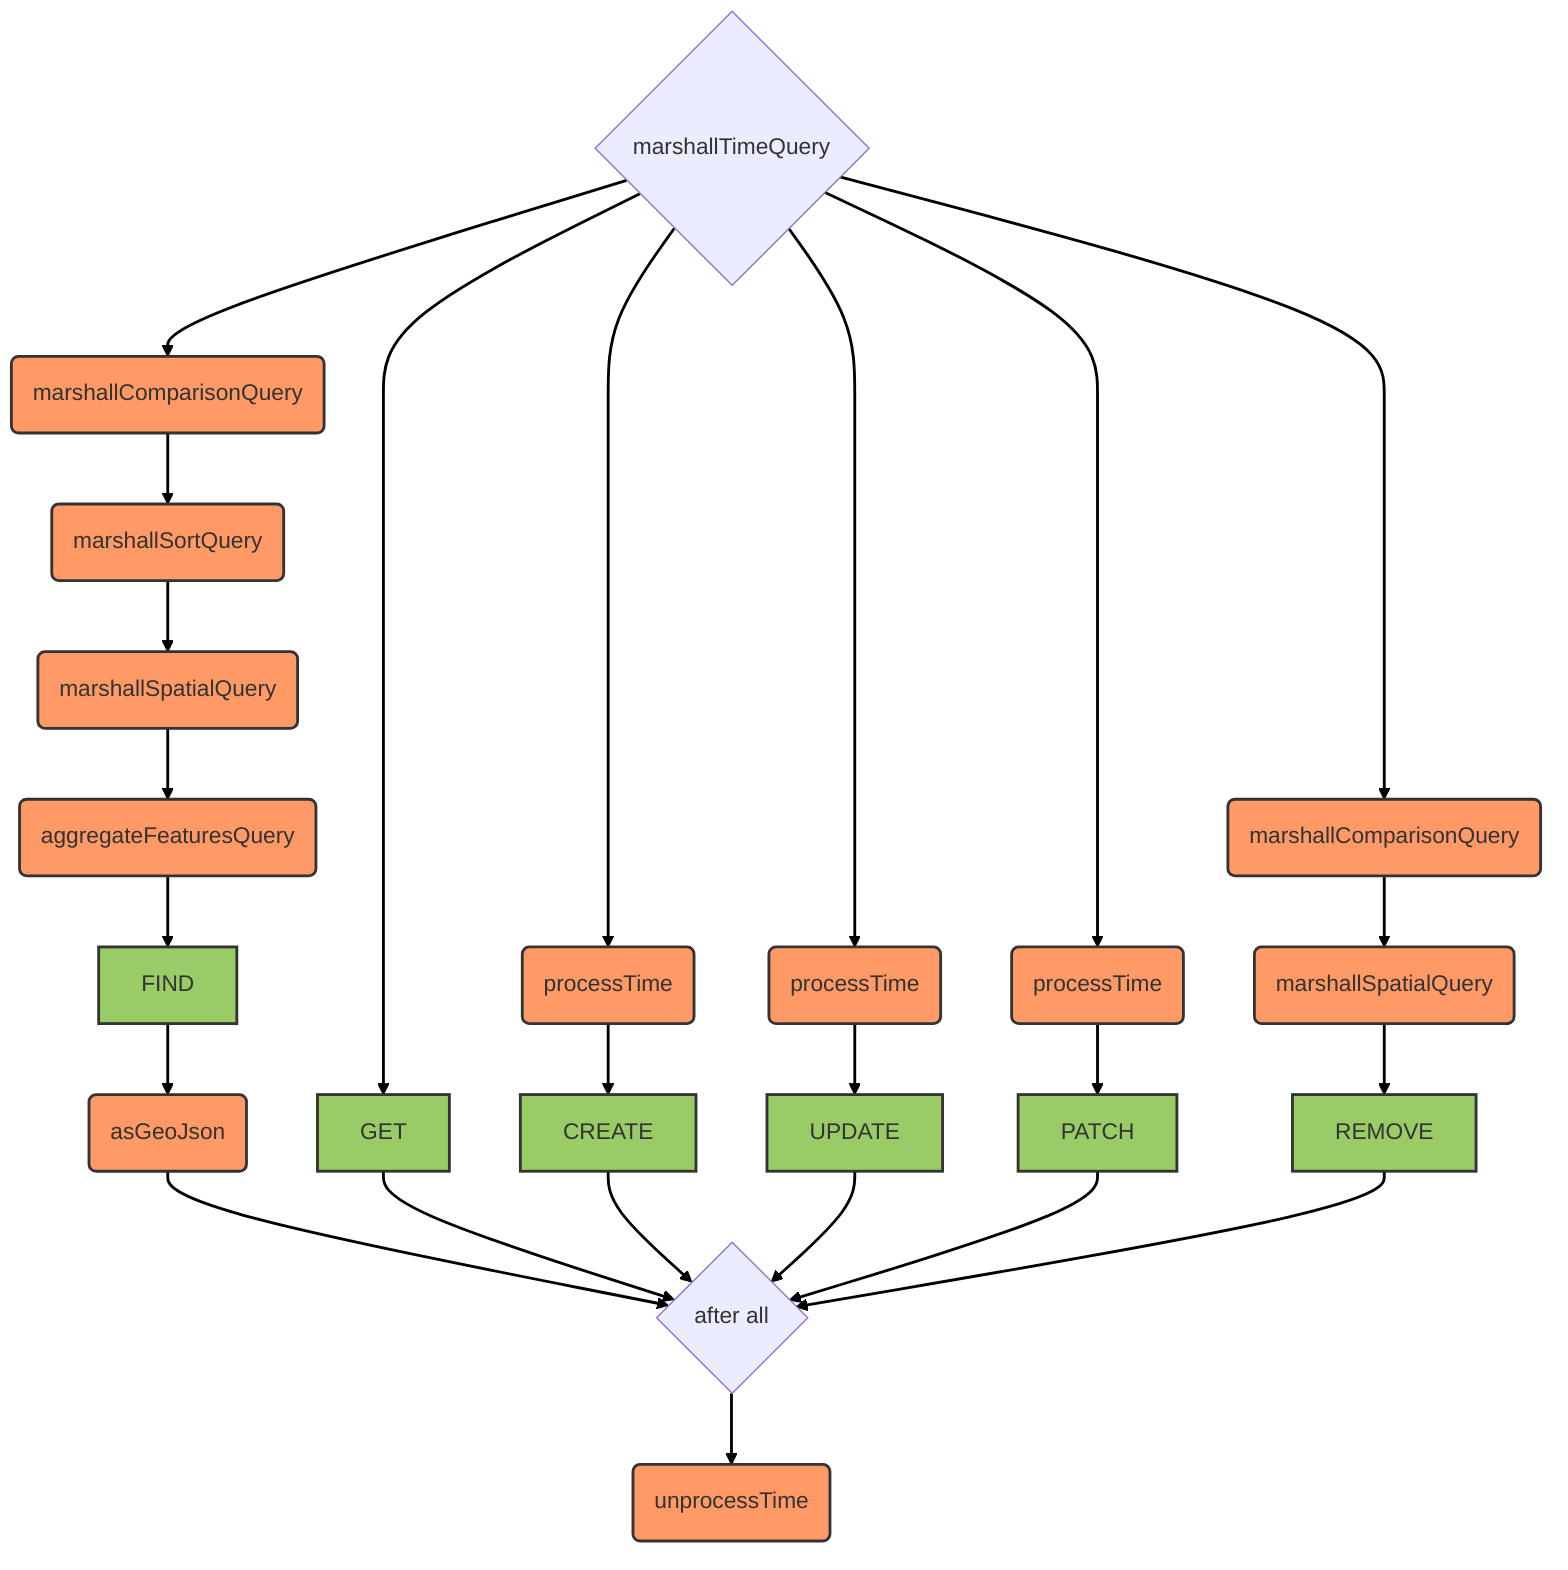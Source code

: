 graph TB
    beforeAll{marshallTimeQuery}
    
    afterAll{after all}
    afterAll --> hook1(unprocessTime)
    
    beforeAll --> hook2(marshallComparisonQuery)
    hook2 --> hook3(marshallSortQuery)
    hook3 --> hook4(marshallSpatialQuery)
    hook4 --> hook5(aggregateFeaturesQuery)
    hook5 --> FIND[FIND]
    FIND --> hook6(asGeoJson)
    hook6 --> afterAll

    beforeAll --> GET[GET]
    GET --> afterAll

    beforeAll --> hook7(processTime)
    hook7 --> CREATE[CREATE]
    CREATE --> afterAll

    beforeAll --> hook8(processTime)
    hook8 --> UPDATE[UPDATE]
    UPDATE --> afterAll

    beforeAll --> hook9(processTime)
    hook9 --> PATCH[PATCH]
    PATCH --> afterAll

    beforeAll --> hook10(marshallComparisonQuery)
    hook10 --> hook11(marshallSpatialQuery)
    hook11 --> REMOVE[REMOVE]
    REMOVE --> afterAll

    linkStyle default stroke-width:2px,fill:none,stroke:black
    classDef hookClass fill:#f96,stroke:#333,stroke-width:2px
    class hook1,hook2,hook3,hook4,hook5,hook6,hook7,hook8,hook9,hook10,hook11,hook12,hook13 hookClass
    classDef operationClass fill:#9c6,stroke:#333,stroke-width:2px
    class FIND,GET,CREATE,UPDATE,PATCH,REMOVE operationClass